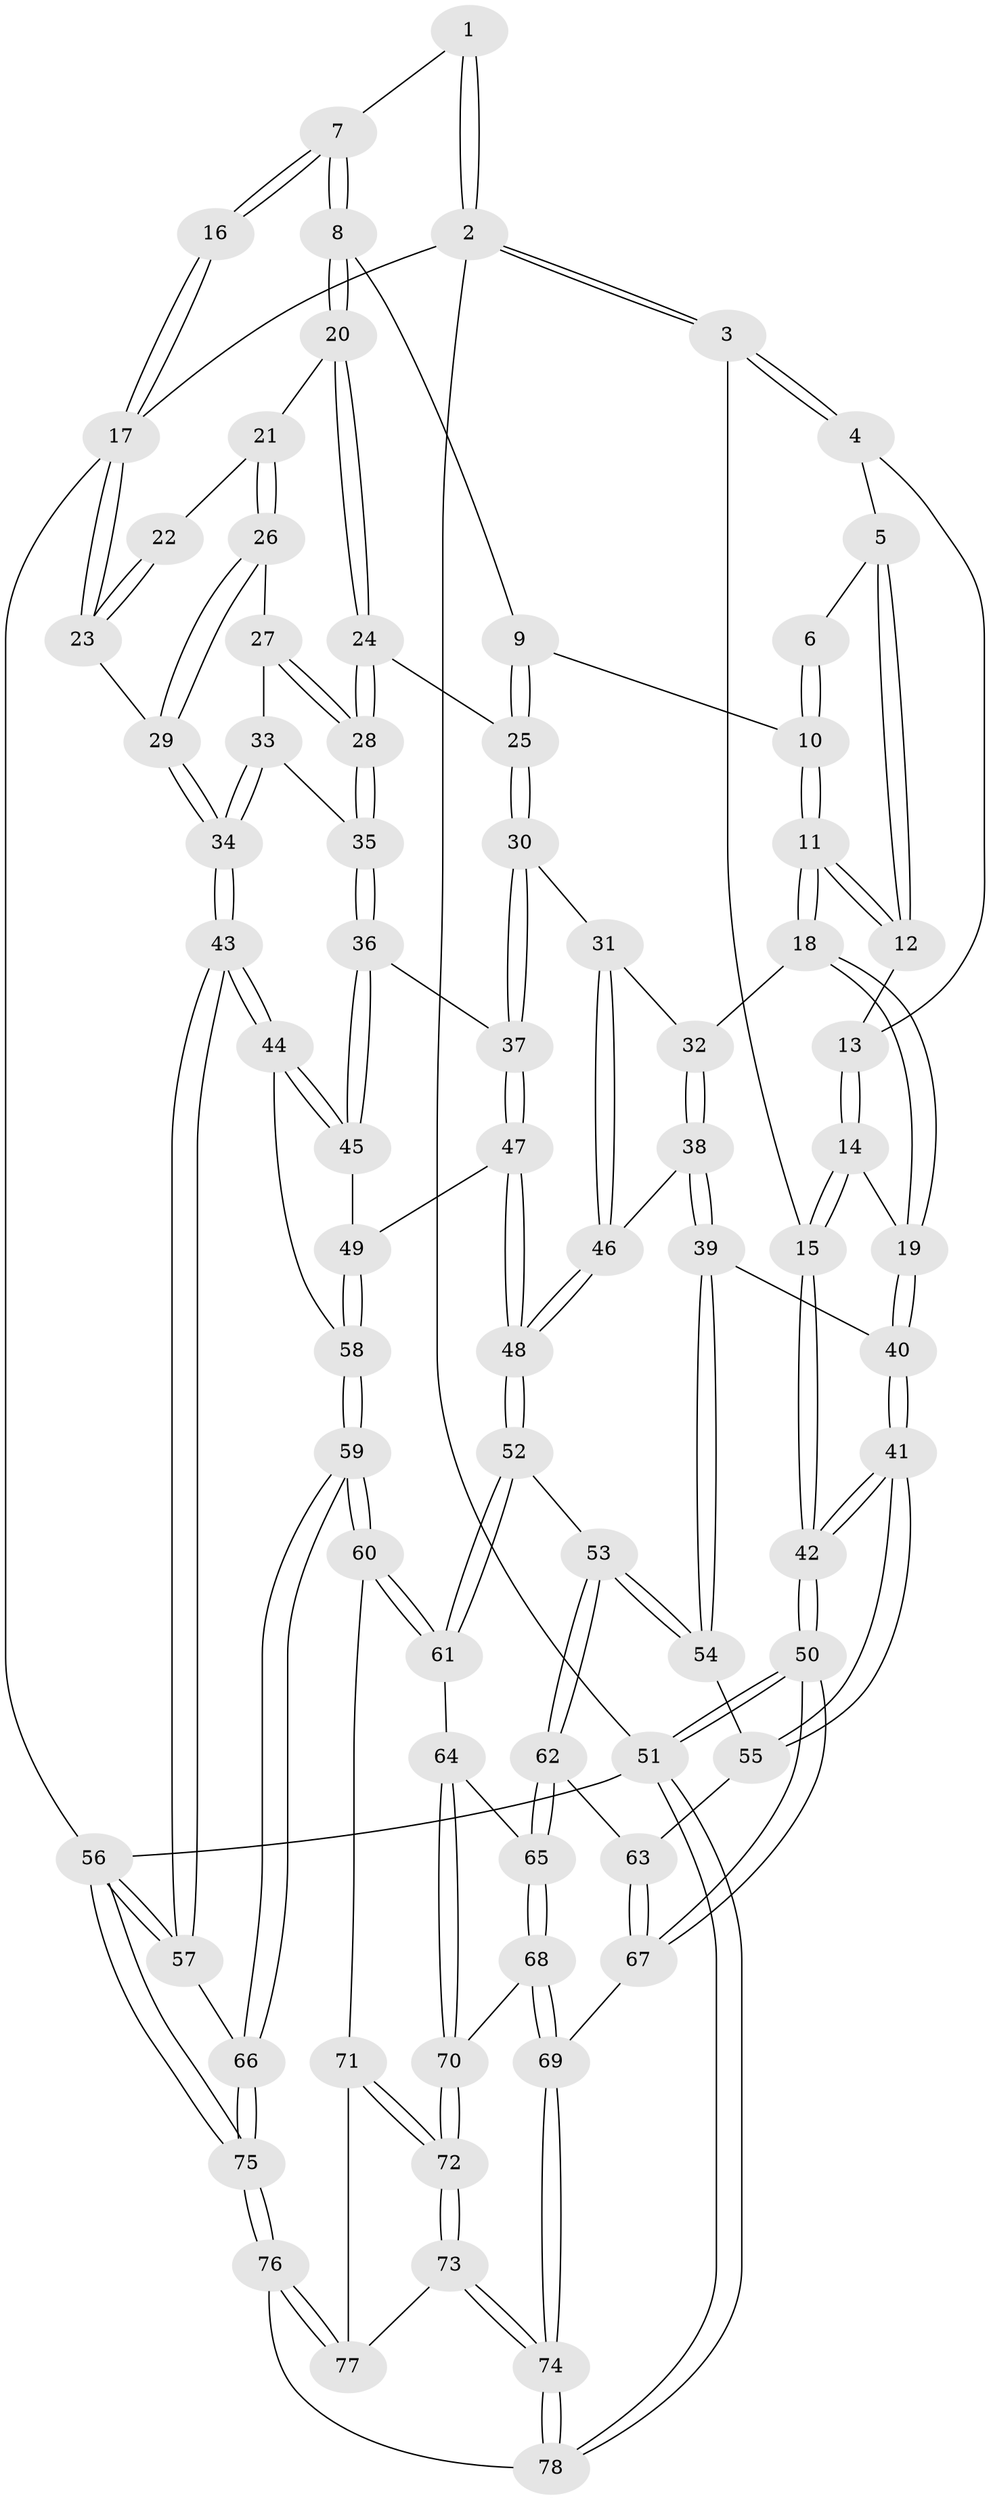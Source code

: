 // Generated by graph-tools (version 1.1) at 2025/01/03/09/25 05:01:52]
// undirected, 78 vertices, 192 edges
graph export_dot {
graph [start="1"]
  node [color=gray90,style=filled];
  1 [pos="+0.18616227860775458+0"];
  2 [pos="+0+0"];
  3 [pos="+0+0.10704814922403555"];
  4 [pos="+0.046697045863836724+0.09190592309463998"];
  5 [pos="+0.09950788247317066+0.053561148191316785"];
  6 [pos="+0.15867069618887314+0"];
  7 [pos="+0.49825134693227446+0"];
  8 [pos="+0.5071943823977023+0.03461763082734762"];
  9 [pos="+0.4167676739847921+0.14580957306769085"];
  10 [pos="+0.26095205304897356+0.23583354270100979"];
  11 [pos="+0.24455011467945378+0.25535548850935447"];
  12 [pos="+0.1381076124723088+0.14324562196553983"];
  13 [pos="+0.06654469016074159+0.12998636752678489"];
  14 [pos="+0.08315962754806616+0.34679816111663153"];
  15 [pos="+0+0.34251847538590674"];
  16 [pos="+1+0"];
  17 [pos="+1+0"];
  18 [pos="+0.23042414069713416+0.2808246104934302"];
  19 [pos="+0.0902958393831435+0.3479512244623046"];
  20 [pos="+0.6761296454694822+0.18663378224060212"];
  21 [pos="+0.7251665878899085+0.19853575251722863"];
  22 [pos="+0.8755004830297289+0.08081179446001023"];
  23 [pos="+1+0.44521118035647617"];
  24 [pos="+0.6039159962728414+0.32288699919667707"];
  25 [pos="+0.48995123183339656+0.35516514481341094"];
  26 [pos="+0.7290127053497484+0.20398939744433636"];
  27 [pos="+0.7314276722300489+0.35863172822946504"];
  28 [pos="+0.6443046692505816+0.4539558420525986"];
  29 [pos="+1+0.45216007897589966"];
  30 [pos="+0.445008465788059+0.4530902535507825"];
  31 [pos="+0.4396106402039258+0.4555193564421869"];
  32 [pos="+0.34775312103289074+0.415957543404348"];
  33 [pos="+0.8138261156582823+0.4345581886340482"];
  34 [pos="+1+0.49781071859948767"];
  35 [pos="+0.6422988504090409+0.4731684360033271"];
  36 [pos="+0.6297143992320382+0.4985257562237998"];
  37 [pos="+0.6226375674448772+0.5005177289340046"];
  38 [pos="+0.2125326503907877+0.5938706121816318"];
  39 [pos="+0.19355134242281655+0.6023753124967172"];
  40 [pos="+0.17120899878671975+0.5915478118440526"];
  41 [pos="+0+0.7167022377849289"];
  42 [pos="+0+0.7435243775469238"];
  43 [pos="+1+0.6516186350299732"];
  44 [pos="+0.8136856124807821+0.6592764605358111"];
  45 [pos="+0.7153582390116893+0.5784824678416337"];
  46 [pos="+0.414347222522192+0.5843527791164607"];
  47 [pos="+0.5287013183099061+0.6753258485157264"];
  48 [pos="+0.46684366509684655+0.6952699955076943"];
  49 [pos="+0.5403629016289795+0.6785247873427056"];
  50 [pos="+0+1"];
  51 [pos="+0+1"];
  52 [pos="+0.4638357358812456+0.701634336716238"];
  53 [pos="+0.2401522964430253+0.7207913987885637"];
  54 [pos="+0.2001442505088549+0.6201703489253715"];
  55 [pos="+0.09442819616388594+0.774083871514556"];
  56 [pos="+1+1"];
  57 [pos="+1+0.8456348153412698"];
  58 [pos="+0.6996557874895167+0.7325291459962675"];
  59 [pos="+0.6458722462842097+0.8864675451961913"];
  60 [pos="+0.5363697799199402+0.8794724350491719"];
  61 [pos="+0.4642048966041589+0.7809890593753329"];
  62 [pos="+0.231715502289155+0.7662668937371927"];
  63 [pos="+0.15091294273857386+0.7940724844176735"];
  64 [pos="+0.41898022039252775+0.8096644725515738"];
  65 [pos="+0.24968805969442218+0.8033827377305719"];
  66 [pos="+0.6729250420890167+0.9191751057312539"];
  67 [pos="+0.10351452276514966+0.9082240332443104"];
  68 [pos="+0.2519690156704158+0.8263892677851711"];
  69 [pos="+0.24031613693990075+0.9346573848650691"];
  70 [pos="+0.37533057064412906+0.8731889557020732"];
  71 [pos="+0.5261716331939084+0.8955284580883611"];
  72 [pos="+0.34893670724178105+0.9905806528767017"];
  73 [pos="+0.33221530833135227+1"];
  74 [pos="+0.3040960588758922+1"];
  75 [pos="+0.7097143873347009+1"];
  76 [pos="+0.5388925924667458+1"];
  77 [pos="+0.5201590638801988+0.9847225147149248"];
  78 [pos="+0.2923061942972064+1"];
  1 -- 2;
  1 -- 2;
  1 -- 7;
  2 -- 3;
  2 -- 3;
  2 -- 17;
  2 -- 51;
  3 -- 4;
  3 -- 4;
  3 -- 15;
  4 -- 5;
  4 -- 13;
  5 -- 6;
  5 -- 12;
  5 -- 12;
  6 -- 10;
  6 -- 10;
  7 -- 8;
  7 -- 8;
  7 -- 16;
  7 -- 16;
  8 -- 9;
  8 -- 20;
  8 -- 20;
  9 -- 10;
  9 -- 25;
  9 -- 25;
  10 -- 11;
  10 -- 11;
  11 -- 12;
  11 -- 12;
  11 -- 18;
  11 -- 18;
  12 -- 13;
  13 -- 14;
  13 -- 14;
  14 -- 15;
  14 -- 15;
  14 -- 19;
  15 -- 42;
  15 -- 42;
  16 -- 17;
  16 -- 17;
  17 -- 23;
  17 -- 23;
  17 -- 56;
  18 -- 19;
  18 -- 19;
  18 -- 32;
  19 -- 40;
  19 -- 40;
  20 -- 21;
  20 -- 24;
  20 -- 24;
  21 -- 22;
  21 -- 26;
  21 -- 26;
  22 -- 23;
  22 -- 23;
  23 -- 29;
  24 -- 25;
  24 -- 28;
  24 -- 28;
  25 -- 30;
  25 -- 30;
  26 -- 27;
  26 -- 29;
  26 -- 29;
  27 -- 28;
  27 -- 28;
  27 -- 33;
  28 -- 35;
  28 -- 35;
  29 -- 34;
  29 -- 34;
  30 -- 31;
  30 -- 37;
  30 -- 37;
  31 -- 32;
  31 -- 46;
  31 -- 46;
  32 -- 38;
  32 -- 38;
  33 -- 34;
  33 -- 34;
  33 -- 35;
  34 -- 43;
  34 -- 43;
  35 -- 36;
  35 -- 36;
  36 -- 37;
  36 -- 45;
  36 -- 45;
  37 -- 47;
  37 -- 47;
  38 -- 39;
  38 -- 39;
  38 -- 46;
  39 -- 40;
  39 -- 54;
  39 -- 54;
  40 -- 41;
  40 -- 41;
  41 -- 42;
  41 -- 42;
  41 -- 55;
  41 -- 55;
  42 -- 50;
  42 -- 50;
  43 -- 44;
  43 -- 44;
  43 -- 57;
  43 -- 57;
  44 -- 45;
  44 -- 45;
  44 -- 58;
  45 -- 49;
  46 -- 48;
  46 -- 48;
  47 -- 48;
  47 -- 48;
  47 -- 49;
  48 -- 52;
  48 -- 52;
  49 -- 58;
  49 -- 58;
  50 -- 51;
  50 -- 51;
  50 -- 67;
  50 -- 67;
  51 -- 78;
  51 -- 78;
  51 -- 56;
  52 -- 53;
  52 -- 61;
  52 -- 61;
  53 -- 54;
  53 -- 54;
  53 -- 62;
  53 -- 62;
  54 -- 55;
  55 -- 63;
  56 -- 57;
  56 -- 57;
  56 -- 75;
  56 -- 75;
  57 -- 66;
  58 -- 59;
  58 -- 59;
  59 -- 60;
  59 -- 60;
  59 -- 66;
  59 -- 66;
  60 -- 61;
  60 -- 61;
  60 -- 71;
  61 -- 64;
  62 -- 63;
  62 -- 65;
  62 -- 65;
  63 -- 67;
  63 -- 67;
  64 -- 65;
  64 -- 70;
  64 -- 70;
  65 -- 68;
  65 -- 68;
  66 -- 75;
  66 -- 75;
  67 -- 69;
  68 -- 69;
  68 -- 69;
  68 -- 70;
  69 -- 74;
  69 -- 74;
  70 -- 72;
  70 -- 72;
  71 -- 72;
  71 -- 72;
  71 -- 77;
  72 -- 73;
  72 -- 73;
  73 -- 74;
  73 -- 74;
  73 -- 77;
  74 -- 78;
  74 -- 78;
  75 -- 76;
  75 -- 76;
  76 -- 77;
  76 -- 77;
  76 -- 78;
}

